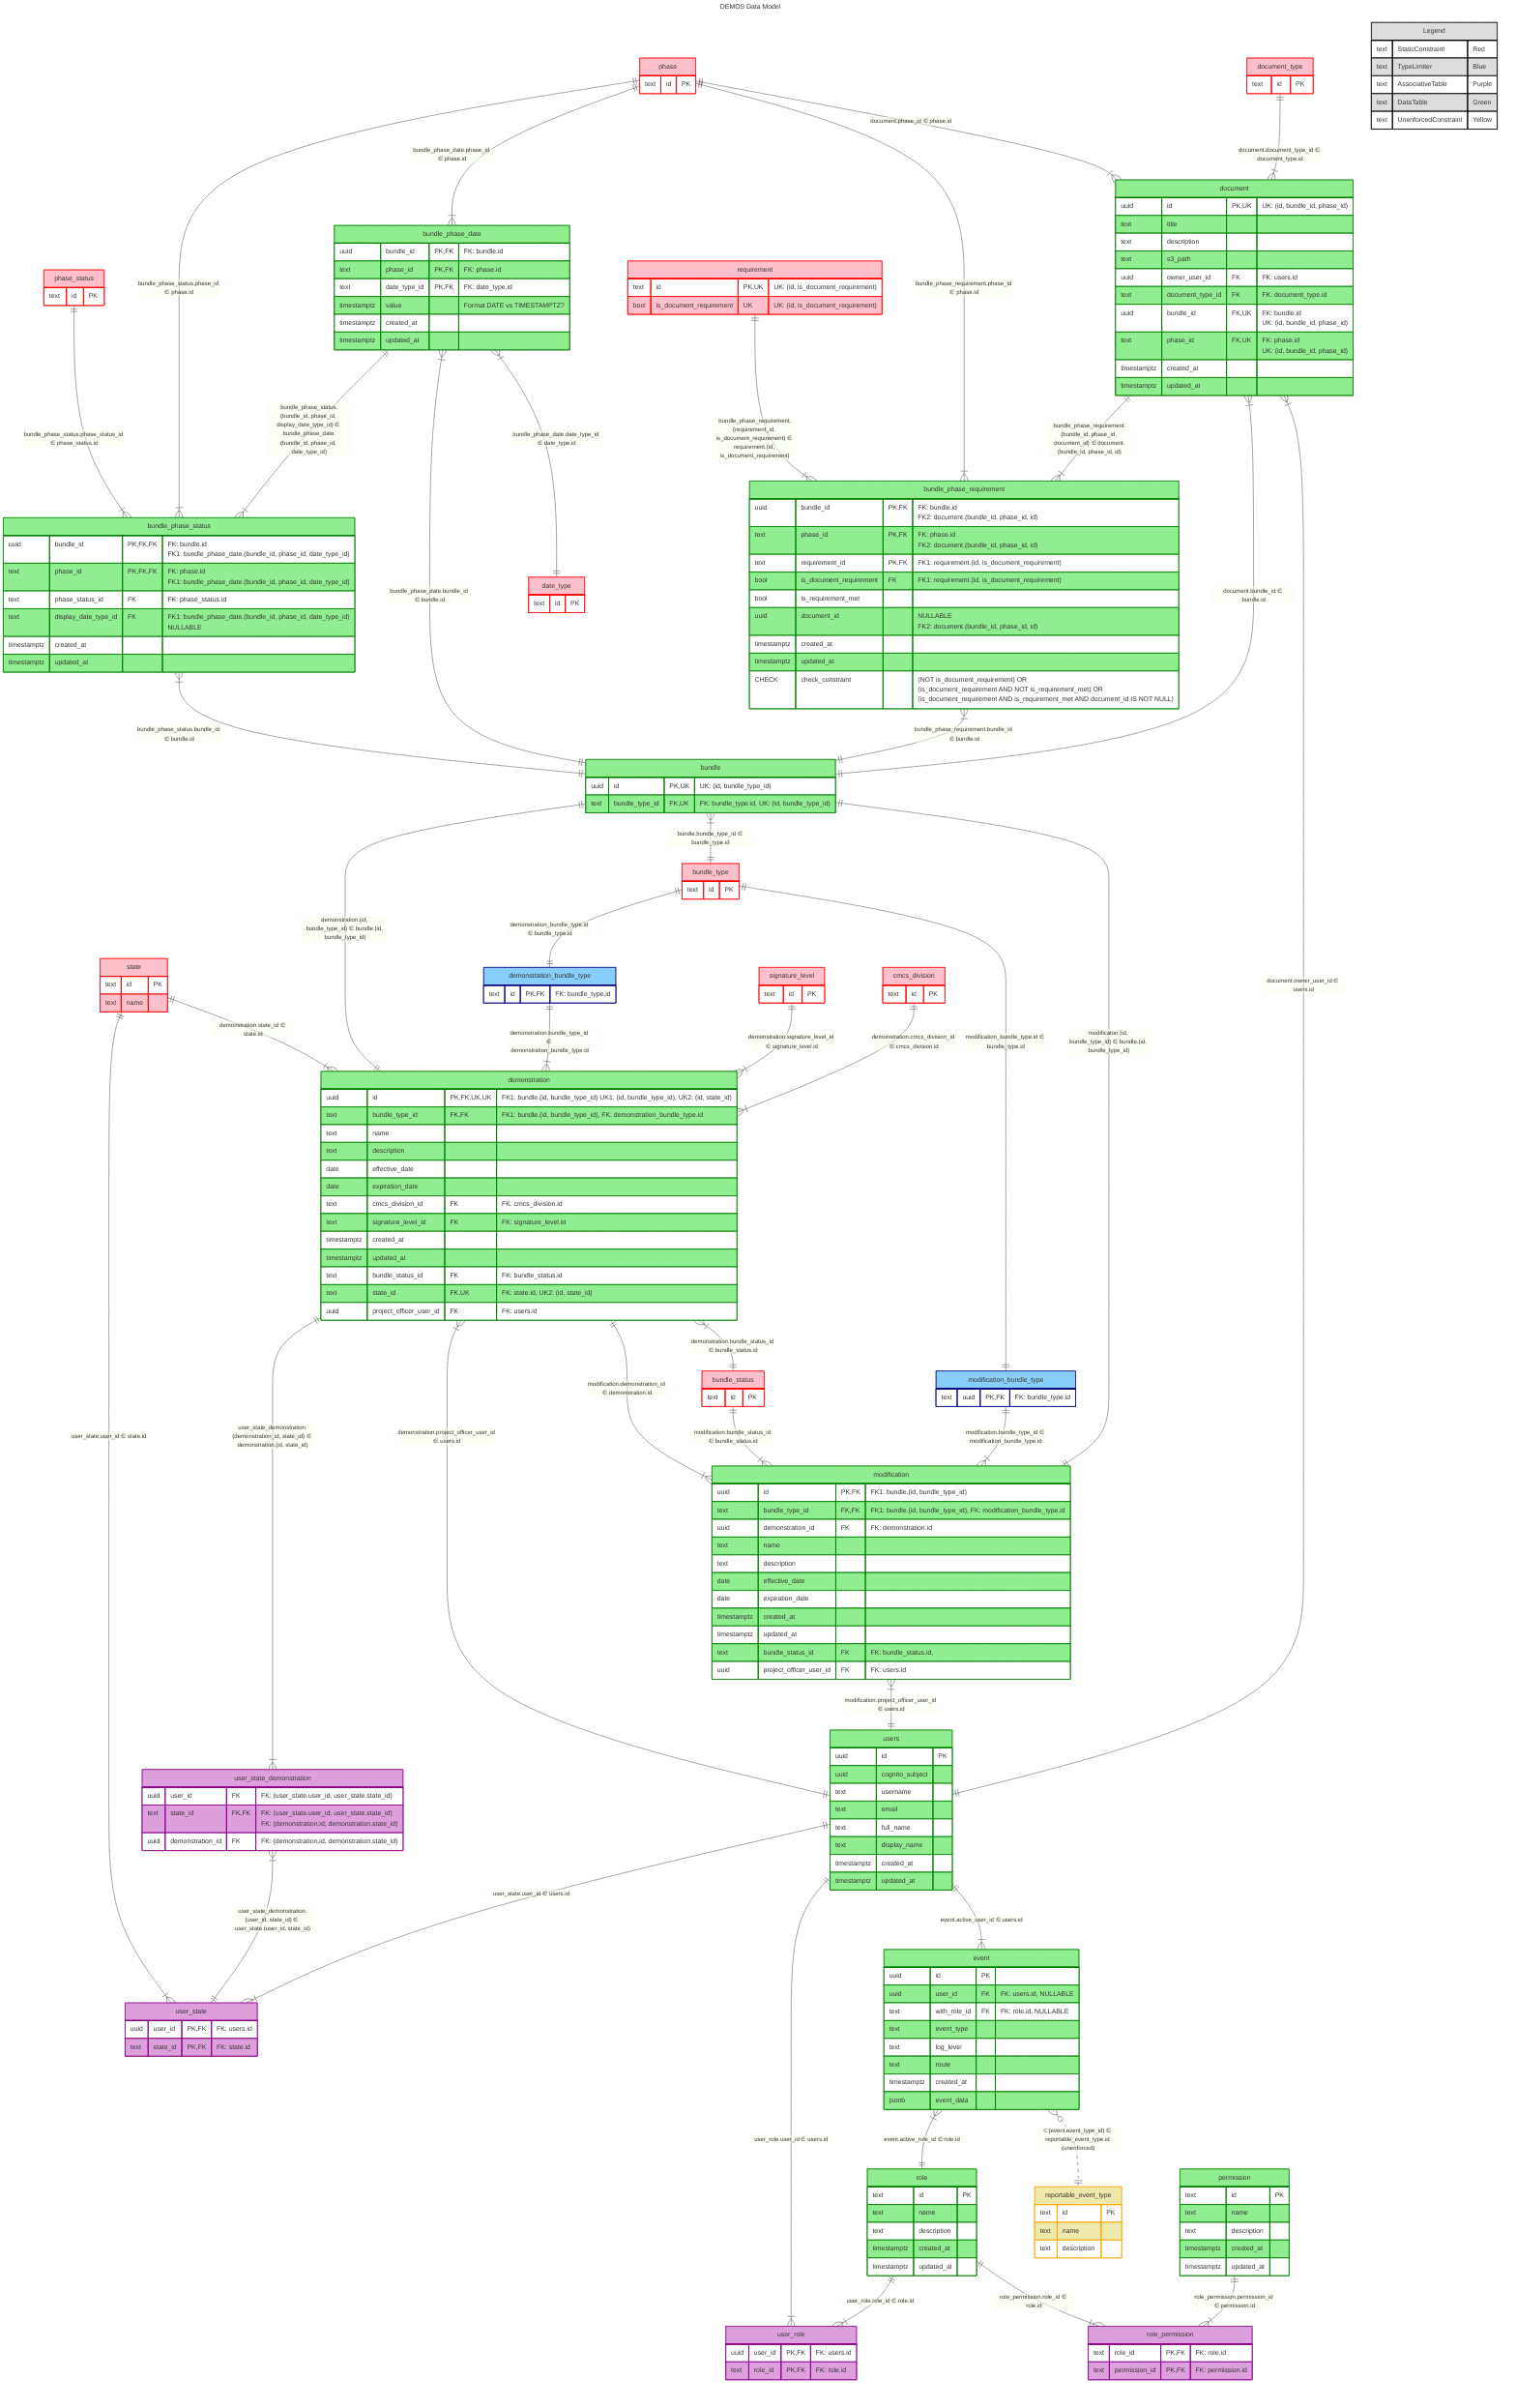 ---
title: DEMOS Data Model
---

erDiagram

  classDef staticConstraint stroke:red,fill:pink
  classDef unenforcedConstraint stroke:orange,fill:palegoldenrod
  classDef typeLimiter stroke:navy,fill:lightskyblue
  classDef dataTable stroke:green,fill:lightgreen
  classDef associativeTable stroke:darkmagenta,fill:plum
  classDef legend stroke:black,fill:#ddd

  bundle_phase_date ||--|{ bundle_phase_status : "bundle_phase_status.(bundle_id, phase_id, display_date_type_id) ∈ bundle_phase_date.(bundle_id, phase_id, date_type_id)"
  phase ||--|{ bundle_phase_status : "bundle_phase_status.phase_id ∈ phase.id"
  phase_status ||--|{ bundle_phase_status : "bundle_phase_status.phase_status_id ∈ phase_status.id"
  document }|--|| bundle : "document.bundle_id ∈ bundle.id"
  bundle_phase_requirement }|--|| bundle : "bundle_phase_requirement.bundle_id ∈ bundle.id"
  bundle_phase_date }|--|| bundle : "bundle_phase_date.bundle_id ∈ bundle.id"
  document ||--|{ bundle_phase_requirement : "bundle_phase_requirement.(bundle_id, phase_id, document_id) ∈ document.(bundle_id, phase_id, id)"
  document_type ||--|{ document : "document.document_type_id ∈ document_type.id"
  phase ||--|{ bundle_phase_requirement : "bundle_phase_requirement.phase_id ∈ phase.id"
  phase ||--|{ bundle_phase_date : "bundle_phase_date.phase_id ∈ phase.id"
  phase ||--|{ document: "document.phase_id ∈ phase.id"
  %% date_type ||--|{ bundle_phase_date : "bundle_phase_date.date_type_id ∈ date_type.id"
  bundle_phase_date }|--|| date_type : "bundle_phase_date.date_type_id ∈ date_type.id"
  requirement ||--|{ bundle_phase_requirement : "bundle_phase_requirement.(requirement_id, is_document_requirement) ∈ requirement.(id, is_document_requirement)"
  cmcs_division ||--|{ demonstration : "demonstration.cmcs_division_id ∈ cmcs_division.id"
  signature_level ||--|{ demonstration : "demonstration.signature_level_id ∈ signature_level.id"
  bundle ||--|| modification : "modificaton.(id, bundle_type_id) ∈ bundle.(id, bundle_type_id)"
  document }|--|| users : "document.owner_user_id ∈ users.id"
  modification }|--|| users : "modification.project_officer_user_id ∈ users.id"
  bundle }|--|| bundle_type : "bundle.bundle_type_id ∈ bundle_type.id"
  demonstration_bundle_type ||--|{ demonstration : "demonstration.bundle_type_id ∈ demonstration_bundle_type.id"
  bundle ||--|| demonstration : "demonstration.(id, bundle_type_id) ∈ bundle.(id, bundle_type_id)"
  bundle_type ||--|| modification_bundle_type : "modification_bundle_type.id ∈ bundle_type.id"
  bundle_type ||--|| demonstration_bundle_type : "demonstration_bundle_type.id ∈ bundle_type.id"
  modification_bundle_type ||--|{ modification : "modification.bundle_type_id ∈ modification_bundle_type.id"
  bundle_status ||--|{ modification : "modification.bundle_status_id ∈ bundle_status.id"
  demonstration }|--|| bundle_status : "demonstration.bundle_status_id ∈ bundle_status.id"
  state ||--|{ demonstration : "demonstration.state_id ∈ state.id"
  demonstration }|--|| users : "demonstration.project_officer_user_id ∈ users.id"
  demonstration ||--|{ modification : "modification.demonstration_id ∈ demonstration.id"
  users ||--|{ user_state : "user_state.user_id ∈ users.id"
  user_state_demonstration }|--|| user_state : "user_state_demonstration.(user_id, state_id) ∈ user_state.(user_id, state_id)"
  state ||--|{ user_state : "user_state.user_id ∈ state.id"
  demonstration ||--|{ user_state_demonstration : "user_state_demonstration.(demonstration_id, state_id) ∈ demonstration.(id, state_id)"
  users ||--|{ event : "event.active_user_id ∈ users.id"
  role ||--|{ user_role : "user_role.role_id ∈ role.id"
  event }|--|| role : "event.active_role_id ∈ role.id"
  users ||--|{ user_role : "user_role.user_id ∈ users.id"
  permission ||--|{ role_permission : "role_permission.permission_id ∈ permission.id"
  role ||--|{ role_permission : "role_permission.role_id ∈ role.id"
  event }O..|| reportable_event_type : "⊂(event.event_type_id) ∈ reportable_event_type.id (unenforced)"
  bundle_phase_status }|--|| bundle : "bundle_phase_status.bundle_id ∈ bundle.id"

  %% Static Constraints
  bundle_type:::staticConstraint {
    text id PK
  }

  cmcs_division:::staticConstraint {
    text id PK
  }

  date_type:::staticConstraint {
    text id PK
  }

  document_type:::staticConstraint {
    text id PK
  }

  phase:::staticConstraint {
    text id PK
  }

  phase_status:::staticConstraint {
    text id PK
  }

  requirement:::staticConstraint {
    text id PK, UK "UK: (id, is_document_requirement)"
    bool is_document_requirement UK "UK: (id, is_document_requirement)"
  }

  signature_level:::staticConstraint {
    text id PK
  }

  state:::staticConstraint {
    text id PK
    text name
  }

  bundle_status:::staticConstraint {
    text id PK
  }

  %% Unenforced Constraints
  reportable_event_type:::unenforcedConstraint {
    text id PK
    text name
    text description
  }

  %% Type Limiters
  demonstration_bundle_type:::typeLimiter {
    text id PK, FK "FK: bundle_type.id"
  }

  modification_bundle_type:::typeLimiter {
    text uuid PK, FK "FK: bundle_type.id"
  }

  %% Data Tables
  bundle:::dataTable {
    uuid id PK, UK "UK: (id, bundle_type_id)"
    text bundle_type_id FK, UK "FK: bundle_type.id, UK: (id, bundle_type_id)"
  }

  bundle_phase_date:::dataTable {
    uuid bundle_id PK, FK "FK: bundle.id"
    text phase_id PK, FK "FK: phase.id"
    text date_type_id PK, FK "FK: date_type.id"
    timestamptz value "Format DATE vs TIMESTAMPTZ?"
    timestamptz created_at
    timestamptz updated_at
  }

  bundle_phase_status:::dataTable {
    uuid bundle_id PK, FK, FK "FK: bundle.id<br>FK1: bundle_phase_date.(bundle_id, phase_id, date_type_id)"
    text phase_id PK, FK, FK "FK: phase.id<br>FK1: bundle_phase_date.(bundle_id, phase_id, date_type_id)"
    text phase_status_id FK "FK: phase_status.id"
    text display_date_type_id FK "FK1: bundle_phase_date.(bundle_id, phase_id, date_type_id)<br>NULLABLE"
    timestamptz created_at
    timestamptz updated_at
  }

  bundle_phase_requirement:::dataTable {
    uuid bundle_id PK, FK "FK: bundle.id<br>FK2: document.(bundle_id, phase_id, id)"
    text phase_id PK, FK "FK: phase.id<br>FK2: document.(bundle_id, phase_id, id)"
    text requirement_id PK, FK "FK1: requirement.(id, is_document_requirement)"
    bool is_document_requirement FK "FK1: requirement.(id, is_document_requirement)"
    bool is_requirement_met
    uuid document_id "NULLABLE<br>FK2: document.(bundle_id, phase_id, id)"
    timestamptz created_at
    timestamptz updated_at
    CHECK check_constraint "(NOT is_document_requirement) OR<br>(is_document_requirement AND NOT is_requirement_met) OR<br>(is_document_requirement AND is_requirement_met AND document_id IS NOT NULL)"
  }

  demonstration:::dataTable {
    uuid id PK, FK, UK, UK "FK1: bundle.(id, bundle_type_id) UK1: (id, bundle_type_id), UK2: (id, state_id)"
    text bundle_type_id FK, FK "FK1: bundle.(id, bundle_type_id), FK: demonstration_bundle_type.id"
    text name
    text description
    date effective_date
    date expiration_date
    text cmcs_division_id FK "FK: cmcs_division.id"
    text signature_level_id FK "FK: signature_level.id"
    timestamptz created_at
    timestamptz updated_at
    text bundle_status_id FK "FK: bundle_status.id"
    text state_id FK, UK "FK: state.id, UK2: (id, state_id)"
    uuid project_officer_user_id FK "FK: users.id"
  }

  document:::dataTable {
    uuid id PK, UK "UK: (id, bundle_id, phase_id)"
    text title
    text description
    text s3_path
    uuid owner_user_id FK "FK: users.id"
    text document_type_id FK "FK: document_type.id"
    uuid bundle_id FK, UK "FK: bundle.id<br>UK: (id, bundle_id, phase_id)"
    text phase_id FK, UK "FK: phase.id<br>UK: (id, bundle_id, phase_id)"
    timestamptz created_at
    timestamptz updated_at
  }

  event:::dataTable {
    uuid id PK
    uuid user_id FK "FK: users.id, NULLABLE"
    text with_role_id FK "FK: role.id, NULLABLE"
    text event_type
    text log_level
    text route
    timestamptz created_at
    jsonb event_data
  }

  modification:::dataTable {
    uuid id PK, FK "FK1: bundle.(id, bundle_type_id)"
    text bundle_type_id FK, FK "FK1: bundle.(id, bundle_type_id), FK: modification_bundle_type.id"
    uuid demonstration_id FK "FK: demonstration.id"
    text name
    text description
    date effective_date
    date expiration_date
    timestamptz created_at
    timestamptz updated_at
    text bundle_status_id FK "FK: bundle_status.id,"
    uuid project_officer_user_id FK "FK: users.id"
  }

  permission:::dataTable {
    text id PK
    text name
    text description
    timestamptz created_at
    timestamptz updated_at
  }

  role:::dataTable {
    text id PK
    text name
    text description
    timestamptz created_at
    timestamptz updated_at
  }

  users:::dataTable {
    uuid id PK
    uuid cognito_subject
    text username
    text email
    text full_name
    text display_name
    timestamptz created_at
    timestamptz updated_at
  }

  %% Associative Tables
  role_permission:::associativeTable {
    text role_id PK, FK "FK: role.id"
    text permission_id PK, FK "FK: permission.id"
  }

  user_role:::associativeTable {
    uuid user_id PK, FK "FK: users.id"
    text role_id PK, FK "FK: role.id"
  }

  user_state:::associativeTable {
    uuid user_id PK, FK "FK: users.id"
    text state_id PK, FK "FK: state.id"
  }

  user_state_demonstration:::associativeTable {
    uuid user_id FK "FK: (user_state.user_id, user_state.state_id)"
    text state_id FK, FK "FK: (user_state.user_id, user_state.state_id)<br>FK: (demonstration.id, demonstration.state_id)"
    uuid demonstration_id FK "FK: (demonstration.id, demonstration.state_id)"
  }

  %% Legend
  Legend:::legend {
    text StaticConstraint "Red"
    text TypeLimiter "Blue"
    text AssociativeTable "Purple"
    text DataTable "Green"
    text UnenforcedConstraint "Yellow"
  }